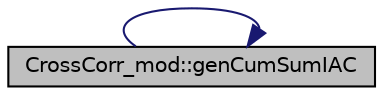 digraph "CrossCorr_mod::genCumSumIAC"
{
 // LATEX_PDF_SIZE
  edge [fontname="Helvetica",fontsize="10",labelfontname="Helvetica",labelfontsize="10"];
  node [fontname="Helvetica",fontsize="10",shape=record];
  rankdir="RL";
  Node1 [label="CrossCorr_mod::genCumSumIAC",height=0.2,width=0.4,color="black", fillcolor="grey75", style="filled", fontcolor="black",tooltip="Return the integrated autocorrelation (IAC) based on the cumulative autocorrelation."];
  Node1 -> Node1 [dir="back",color="midnightblue",fontsize="10",style="solid",fontname="Helvetica"];
}
